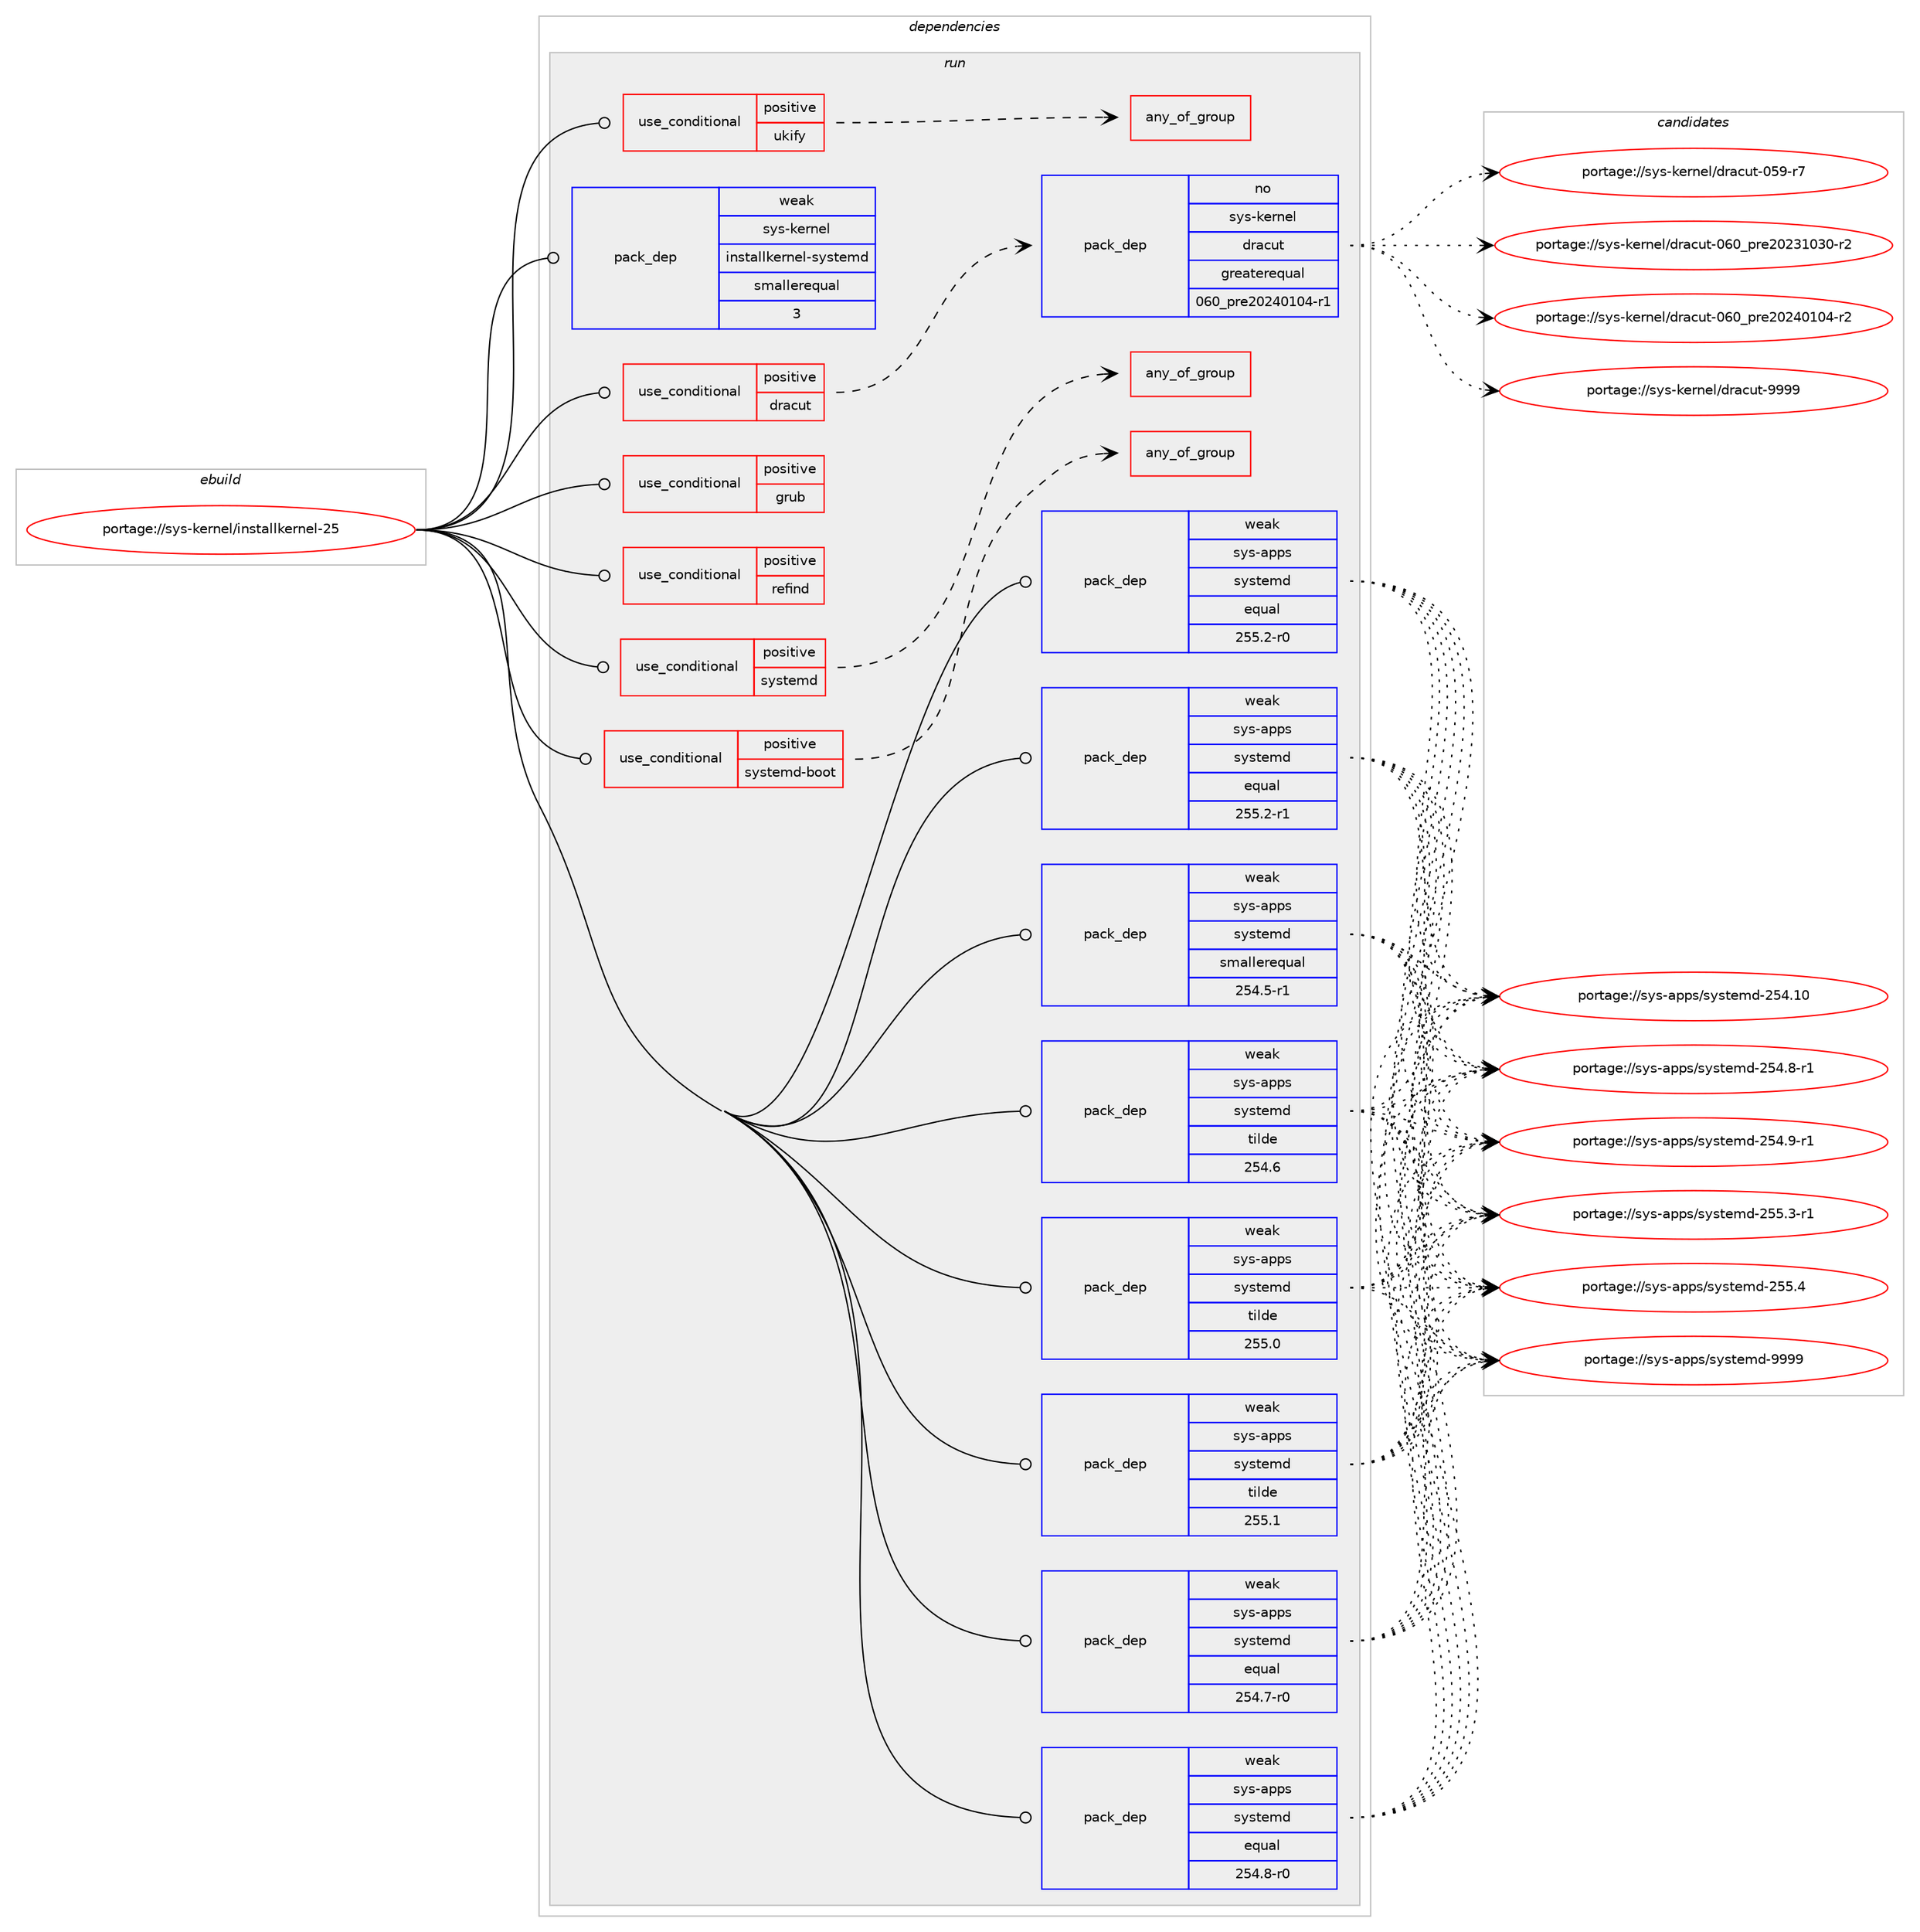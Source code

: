 digraph prolog {

# *************
# Graph options
# *************

newrank=true;
concentrate=true;
compound=true;
graph [rankdir=LR,fontname=Helvetica,fontsize=10,ranksep=1.5];#, ranksep=2.5, nodesep=0.2];
edge  [arrowhead=vee];
node  [fontname=Helvetica,fontsize=10];

# **********
# The ebuild
# **********

subgraph cluster_leftcol {
color=gray;
rank=same;
label=<<i>ebuild</i>>;
id [label="portage://sys-kernel/installkernel-25", color=red, width=4, href="../sys-kernel/installkernel-25.svg"];
}

# ****************
# The dependencies
# ****************

subgraph cluster_midcol {
color=gray;
label=<<i>dependencies</i>>;
subgraph cluster_compile {
fillcolor="#eeeeee";
style=filled;
label=<<i>compile</i>>;
}
subgraph cluster_compileandrun {
fillcolor="#eeeeee";
style=filled;
label=<<i>compile and run</i>>;
}
subgraph cluster_run {
fillcolor="#eeeeee";
style=filled;
label=<<i>run</i>>;
subgraph cond13196 {
dependency18998 [label=<<TABLE BORDER="0" CELLBORDER="1" CELLSPACING="0" CELLPADDING="4"><TR><TD ROWSPAN="3" CELLPADDING="10">use_conditional</TD></TR><TR><TD>positive</TD></TR><TR><TD>dracut</TD></TR></TABLE>>, shape=none, color=red];
subgraph pack5633 {
dependency18999 [label=<<TABLE BORDER="0" CELLBORDER="1" CELLSPACING="0" CELLPADDING="4" WIDTH="220"><TR><TD ROWSPAN="6" CELLPADDING="30">pack_dep</TD></TR><TR><TD WIDTH="110">no</TD></TR><TR><TD>sys-kernel</TD></TR><TR><TD>dracut</TD></TR><TR><TD>greaterequal</TD></TR><TR><TD>060_pre20240104-r1</TD></TR></TABLE>>, shape=none, color=blue];
}
dependency18998:e -> dependency18999:w [weight=20,style="dashed",arrowhead="vee"];
}
id:e -> dependency18998:w [weight=20,style="solid",arrowhead="odot"];
subgraph cond13197 {
dependency19000 [label=<<TABLE BORDER="0" CELLBORDER="1" CELLSPACING="0" CELLPADDING="4"><TR><TD ROWSPAN="3" CELLPADDING="10">use_conditional</TD></TR><TR><TD>positive</TD></TR><TR><TD>grub</TD></TR></TABLE>>, shape=none, color=red];
# *** BEGIN UNKNOWN DEPENDENCY TYPE (TODO) ***
# dependency19000 -> package_dependency(portage://sys-kernel/installkernel-25,run,no,sys-boot,grub,none,[,,],[],[])
# *** END UNKNOWN DEPENDENCY TYPE (TODO) ***

}
id:e -> dependency19000:w [weight=20,style="solid",arrowhead="odot"];
subgraph cond13198 {
dependency19001 [label=<<TABLE BORDER="0" CELLBORDER="1" CELLSPACING="0" CELLPADDING="4"><TR><TD ROWSPAN="3" CELLPADDING="10">use_conditional</TD></TR><TR><TD>positive</TD></TR><TR><TD>refind</TD></TR></TABLE>>, shape=none, color=red];
# *** BEGIN UNKNOWN DEPENDENCY TYPE (TODO) ***
# dependency19001 -> package_dependency(portage://sys-kernel/installkernel-25,run,no,sys-boot,refind,none,[,,],[],[])
# *** END UNKNOWN DEPENDENCY TYPE (TODO) ***

}
id:e -> dependency19001:w [weight=20,style="solid",arrowhead="odot"];
subgraph cond13199 {
dependency19002 [label=<<TABLE BORDER="0" CELLBORDER="1" CELLSPACING="0" CELLPADDING="4"><TR><TD ROWSPAN="3" CELLPADDING="10">use_conditional</TD></TR><TR><TD>positive</TD></TR><TR><TD>systemd</TD></TR></TABLE>>, shape=none, color=red];
subgraph any168 {
dependency19003 [label=<<TABLE BORDER="0" CELLBORDER="1" CELLSPACING="0" CELLPADDING="4"><TR><TD CELLPADDING="10">any_of_group</TD></TR></TABLE>>, shape=none, color=red];# *** BEGIN UNKNOWN DEPENDENCY TYPE (TODO) ***
# dependency19003 -> package_dependency(portage://sys-kernel/installkernel-25,run,no,sys-apps,systemd,none,[,,],[],[use(enable(kernel-install),negative)])
# *** END UNKNOWN DEPENDENCY TYPE (TODO) ***

# *** BEGIN UNKNOWN DEPENDENCY TYPE (TODO) ***
# dependency19003 -> package_dependency(portage://sys-kernel/installkernel-25,run,no,sys-apps,systemd-utils,none,[,,],[],[use(enable(kernel-install),negative)])
# *** END UNKNOWN DEPENDENCY TYPE (TODO) ***

}
dependency19002:e -> dependency19003:w [weight=20,style="dashed",arrowhead="vee"];
}
id:e -> dependency19002:w [weight=20,style="solid",arrowhead="odot"];
subgraph cond13200 {
dependency19004 [label=<<TABLE BORDER="0" CELLBORDER="1" CELLSPACING="0" CELLPADDING="4"><TR><TD ROWSPAN="3" CELLPADDING="10">use_conditional</TD></TR><TR><TD>positive</TD></TR><TR><TD>systemd-boot</TD></TR></TABLE>>, shape=none, color=red];
subgraph any169 {
dependency19005 [label=<<TABLE BORDER="0" CELLBORDER="1" CELLSPACING="0" CELLPADDING="4"><TR><TD CELLPADDING="10">any_of_group</TD></TR></TABLE>>, shape=none, color=red];# *** BEGIN UNKNOWN DEPENDENCY TYPE (TODO) ***
# dependency19005 -> package_dependency(portage://sys-kernel/installkernel-25,run,no,sys-apps,systemd,none,[,,],[],[use(enable(boot),negative)])
# *** END UNKNOWN DEPENDENCY TYPE (TODO) ***

# *** BEGIN UNKNOWN DEPENDENCY TYPE (TODO) ***
# dependency19005 -> package_dependency(portage://sys-kernel/installkernel-25,run,no,sys-apps,systemd-utils,none,[,,],[],[use(enable(boot),negative)])
# *** END UNKNOWN DEPENDENCY TYPE (TODO) ***

}
dependency19004:e -> dependency19005:w [weight=20,style="dashed",arrowhead="vee"];
}
id:e -> dependency19004:w [weight=20,style="solid",arrowhead="odot"];
subgraph cond13201 {
dependency19006 [label=<<TABLE BORDER="0" CELLBORDER="1" CELLSPACING="0" CELLPADDING="4"><TR><TD ROWSPAN="3" CELLPADDING="10">use_conditional</TD></TR><TR><TD>positive</TD></TR><TR><TD>ukify</TD></TR></TABLE>>, shape=none, color=red];
subgraph any170 {
dependency19007 [label=<<TABLE BORDER="0" CELLBORDER="1" CELLSPACING="0" CELLPADDING="4"><TR><TD CELLPADDING="10">any_of_group</TD></TR></TABLE>>, shape=none, color=red];# *** BEGIN UNKNOWN DEPENDENCY TYPE (TODO) ***
# dependency19007 -> package_dependency(portage://sys-kernel/installkernel-25,run,no,sys-apps,systemd,none,[,,],[],[use(enable(ukify),negative)])
# *** END UNKNOWN DEPENDENCY TYPE (TODO) ***

# *** BEGIN UNKNOWN DEPENDENCY TYPE (TODO) ***
# dependency19007 -> package_dependency(portage://sys-kernel/installkernel-25,run,no,sys-apps,systemd-utils,none,[,,],[],[use(enable(ukify),negative)])
# *** END UNKNOWN DEPENDENCY TYPE (TODO) ***

}
dependency19006:e -> dependency19007:w [weight=20,style="dashed",arrowhead="vee"];
}
id:e -> dependency19006:w [weight=20,style="solid",arrowhead="odot"];
subgraph pack5634 {
dependency19008 [label=<<TABLE BORDER="0" CELLBORDER="1" CELLSPACING="0" CELLPADDING="4" WIDTH="220"><TR><TD ROWSPAN="6" CELLPADDING="30">pack_dep</TD></TR><TR><TD WIDTH="110">weak</TD></TR><TR><TD>sys-apps</TD></TR><TR><TD>systemd</TD></TR><TR><TD>equal</TD></TR><TR><TD>254.7-r0</TD></TR></TABLE>>, shape=none, color=blue];
}
id:e -> dependency19008:w [weight=20,style="solid",arrowhead="odot"];
subgraph pack5635 {
dependency19009 [label=<<TABLE BORDER="0" CELLBORDER="1" CELLSPACING="0" CELLPADDING="4" WIDTH="220"><TR><TD ROWSPAN="6" CELLPADDING="30">pack_dep</TD></TR><TR><TD WIDTH="110">weak</TD></TR><TR><TD>sys-apps</TD></TR><TR><TD>systemd</TD></TR><TR><TD>equal</TD></TR><TR><TD>254.8-r0</TD></TR></TABLE>>, shape=none, color=blue];
}
id:e -> dependency19009:w [weight=20,style="solid",arrowhead="odot"];
subgraph pack5636 {
dependency19010 [label=<<TABLE BORDER="0" CELLBORDER="1" CELLSPACING="0" CELLPADDING="4" WIDTH="220"><TR><TD ROWSPAN="6" CELLPADDING="30">pack_dep</TD></TR><TR><TD WIDTH="110">weak</TD></TR><TR><TD>sys-apps</TD></TR><TR><TD>systemd</TD></TR><TR><TD>equal</TD></TR><TR><TD>255.2-r0</TD></TR></TABLE>>, shape=none, color=blue];
}
id:e -> dependency19010:w [weight=20,style="solid",arrowhead="odot"];
subgraph pack5637 {
dependency19011 [label=<<TABLE BORDER="0" CELLBORDER="1" CELLSPACING="0" CELLPADDING="4" WIDTH="220"><TR><TD ROWSPAN="6" CELLPADDING="30">pack_dep</TD></TR><TR><TD WIDTH="110">weak</TD></TR><TR><TD>sys-apps</TD></TR><TR><TD>systemd</TD></TR><TR><TD>equal</TD></TR><TR><TD>255.2-r1</TD></TR></TABLE>>, shape=none, color=blue];
}
id:e -> dependency19011:w [weight=20,style="solid",arrowhead="odot"];
subgraph pack5638 {
dependency19012 [label=<<TABLE BORDER="0" CELLBORDER="1" CELLSPACING="0" CELLPADDING="4" WIDTH="220"><TR><TD ROWSPAN="6" CELLPADDING="30">pack_dep</TD></TR><TR><TD WIDTH="110">weak</TD></TR><TR><TD>sys-apps</TD></TR><TR><TD>systemd</TD></TR><TR><TD>smallerequal</TD></TR><TR><TD>254.5-r1</TD></TR></TABLE>>, shape=none, color=blue];
}
id:e -> dependency19012:w [weight=20,style="solid",arrowhead="odot"];
subgraph pack5639 {
dependency19013 [label=<<TABLE BORDER="0" CELLBORDER="1" CELLSPACING="0" CELLPADDING="4" WIDTH="220"><TR><TD ROWSPAN="6" CELLPADDING="30">pack_dep</TD></TR><TR><TD WIDTH="110">weak</TD></TR><TR><TD>sys-apps</TD></TR><TR><TD>systemd</TD></TR><TR><TD>tilde</TD></TR><TR><TD>254.6</TD></TR></TABLE>>, shape=none, color=blue];
}
id:e -> dependency19013:w [weight=20,style="solid",arrowhead="odot"];
subgraph pack5640 {
dependency19014 [label=<<TABLE BORDER="0" CELLBORDER="1" CELLSPACING="0" CELLPADDING="4" WIDTH="220"><TR><TD ROWSPAN="6" CELLPADDING="30">pack_dep</TD></TR><TR><TD WIDTH="110">weak</TD></TR><TR><TD>sys-apps</TD></TR><TR><TD>systemd</TD></TR><TR><TD>tilde</TD></TR><TR><TD>255.0</TD></TR></TABLE>>, shape=none, color=blue];
}
id:e -> dependency19014:w [weight=20,style="solid",arrowhead="odot"];
subgraph pack5641 {
dependency19015 [label=<<TABLE BORDER="0" CELLBORDER="1" CELLSPACING="0" CELLPADDING="4" WIDTH="220"><TR><TD ROWSPAN="6" CELLPADDING="30">pack_dep</TD></TR><TR><TD WIDTH="110">weak</TD></TR><TR><TD>sys-apps</TD></TR><TR><TD>systemd</TD></TR><TR><TD>tilde</TD></TR><TR><TD>255.1</TD></TR></TABLE>>, shape=none, color=blue];
}
id:e -> dependency19015:w [weight=20,style="solid",arrowhead="odot"];
subgraph pack5642 {
dependency19016 [label=<<TABLE BORDER="0" CELLBORDER="1" CELLSPACING="0" CELLPADDING="4" WIDTH="220"><TR><TD ROWSPAN="6" CELLPADDING="30">pack_dep</TD></TR><TR><TD WIDTH="110">weak</TD></TR><TR><TD>sys-kernel</TD></TR><TR><TD>installkernel-systemd</TD></TR><TR><TD>smallerequal</TD></TR><TR><TD>3</TD></TR></TABLE>>, shape=none, color=blue];
}
id:e -> dependency19016:w [weight=20,style="solid",arrowhead="odot"];
}
}

# **************
# The candidates
# **************

subgraph cluster_choices {
rank=same;
color=gray;
label=<<i>candidates</i>>;

subgraph choice5633 {
color=black;
nodesep=1;
choice11512111545107101114110101108471001149799117116454853574511455 [label="portage://sys-kernel/dracut-059-r7", color=red, width=4,href="../sys-kernel/dracut-059-r7.svg"];
choice11512111545107101114110101108471001149799117116454854489511211410150485051494851484511450 [label="portage://sys-kernel/dracut-060_pre20231030-r2", color=red, width=4,href="../sys-kernel/dracut-060_pre20231030-r2.svg"];
choice11512111545107101114110101108471001149799117116454854489511211410150485052484948524511450 [label="portage://sys-kernel/dracut-060_pre20240104-r2", color=red, width=4,href="../sys-kernel/dracut-060_pre20240104-r2.svg"];
choice115121115451071011141101011084710011497991171164557575757 [label="portage://sys-kernel/dracut-9999", color=red, width=4,href="../sys-kernel/dracut-9999.svg"];
dependency18999:e -> choice11512111545107101114110101108471001149799117116454853574511455:w [style=dotted,weight="100"];
dependency18999:e -> choice11512111545107101114110101108471001149799117116454854489511211410150485051494851484511450:w [style=dotted,weight="100"];
dependency18999:e -> choice11512111545107101114110101108471001149799117116454854489511211410150485052484948524511450:w [style=dotted,weight="100"];
dependency18999:e -> choice115121115451071011141101011084710011497991171164557575757:w [style=dotted,weight="100"];
}
subgraph choice5634 {
color=black;
nodesep=1;
choice11512111545971121121154711512111511610110910045505352464948 [label="portage://sys-apps/systemd-254.10", color=red, width=4,href="../sys-apps/systemd-254.10.svg"];
choice1151211154597112112115471151211151161011091004550535246564511449 [label="portage://sys-apps/systemd-254.8-r1", color=red, width=4,href="../sys-apps/systemd-254.8-r1.svg"];
choice1151211154597112112115471151211151161011091004550535246574511449 [label="portage://sys-apps/systemd-254.9-r1", color=red, width=4,href="../sys-apps/systemd-254.9-r1.svg"];
choice1151211154597112112115471151211151161011091004550535346514511449 [label="portage://sys-apps/systemd-255.3-r1", color=red, width=4,href="../sys-apps/systemd-255.3-r1.svg"];
choice115121115459711211211547115121115116101109100455053534652 [label="portage://sys-apps/systemd-255.4", color=red, width=4,href="../sys-apps/systemd-255.4.svg"];
choice1151211154597112112115471151211151161011091004557575757 [label="portage://sys-apps/systemd-9999", color=red, width=4,href="../sys-apps/systemd-9999.svg"];
dependency19008:e -> choice11512111545971121121154711512111511610110910045505352464948:w [style=dotted,weight="100"];
dependency19008:e -> choice1151211154597112112115471151211151161011091004550535246564511449:w [style=dotted,weight="100"];
dependency19008:e -> choice1151211154597112112115471151211151161011091004550535246574511449:w [style=dotted,weight="100"];
dependency19008:e -> choice1151211154597112112115471151211151161011091004550535346514511449:w [style=dotted,weight="100"];
dependency19008:e -> choice115121115459711211211547115121115116101109100455053534652:w [style=dotted,weight="100"];
dependency19008:e -> choice1151211154597112112115471151211151161011091004557575757:w [style=dotted,weight="100"];
}
subgraph choice5635 {
color=black;
nodesep=1;
choice11512111545971121121154711512111511610110910045505352464948 [label="portage://sys-apps/systemd-254.10", color=red, width=4,href="../sys-apps/systemd-254.10.svg"];
choice1151211154597112112115471151211151161011091004550535246564511449 [label="portage://sys-apps/systemd-254.8-r1", color=red, width=4,href="../sys-apps/systemd-254.8-r1.svg"];
choice1151211154597112112115471151211151161011091004550535246574511449 [label="portage://sys-apps/systemd-254.9-r1", color=red, width=4,href="../sys-apps/systemd-254.9-r1.svg"];
choice1151211154597112112115471151211151161011091004550535346514511449 [label="portage://sys-apps/systemd-255.3-r1", color=red, width=4,href="../sys-apps/systemd-255.3-r1.svg"];
choice115121115459711211211547115121115116101109100455053534652 [label="portage://sys-apps/systemd-255.4", color=red, width=4,href="../sys-apps/systemd-255.4.svg"];
choice1151211154597112112115471151211151161011091004557575757 [label="portage://sys-apps/systemd-9999", color=red, width=4,href="../sys-apps/systemd-9999.svg"];
dependency19009:e -> choice11512111545971121121154711512111511610110910045505352464948:w [style=dotted,weight="100"];
dependency19009:e -> choice1151211154597112112115471151211151161011091004550535246564511449:w [style=dotted,weight="100"];
dependency19009:e -> choice1151211154597112112115471151211151161011091004550535246574511449:w [style=dotted,weight="100"];
dependency19009:e -> choice1151211154597112112115471151211151161011091004550535346514511449:w [style=dotted,weight="100"];
dependency19009:e -> choice115121115459711211211547115121115116101109100455053534652:w [style=dotted,weight="100"];
dependency19009:e -> choice1151211154597112112115471151211151161011091004557575757:w [style=dotted,weight="100"];
}
subgraph choice5636 {
color=black;
nodesep=1;
choice11512111545971121121154711512111511610110910045505352464948 [label="portage://sys-apps/systemd-254.10", color=red, width=4,href="../sys-apps/systemd-254.10.svg"];
choice1151211154597112112115471151211151161011091004550535246564511449 [label="portage://sys-apps/systemd-254.8-r1", color=red, width=4,href="../sys-apps/systemd-254.8-r1.svg"];
choice1151211154597112112115471151211151161011091004550535246574511449 [label="portage://sys-apps/systemd-254.9-r1", color=red, width=4,href="../sys-apps/systemd-254.9-r1.svg"];
choice1151211154597112112115471151211151161011091004550535346514511449 [label="portage://sys-apps/systemd-255.3-r1", color=red, width=4,href="../sys-apps/systemd-255.3-r1.svg"];
choice115121115459711211211547115121115116101109100455053534652 [label="portage://sys-apps/systemd-255.4", color=red, width=4,href="../sys-apps/systemd-255.4.svg"];
choice1151211154597112112115471151211151161011091004557575757 [label="portage://sys-apps/systemd-9999", color=red, width=4,href="../sys-apps/systemd-9999.svg"];
dependency19010:e -> choice11512111545971121121154711512111511610110910045505352464948:w [style=dotted,weight="100"];
dependency19010:e -> choice1151211154597112112115471151211151161011091004550535246564511449:w [style=dotted,weight="100"];
dependency19010:e -> choice1151211154597112112115471151211151161011091004550535246574511449:w [style=dotted,weight="100"];
dependency19010:e -> choice1151211154597112112115471151211151161011091004550535346514511449:w [style=dotted,weight="100"];
dependency19010:e -> choice115121115459711211211547115121115116101109100455053534652:w [style=dotted,weight="100"];
dependency19010:e -> choice1151211154597112112115471151211151161011091004557575757:w [style=dotted,weight="100"];
}
subgraph choice5637 {
color=black;
nodesep=1;
choice11512111545971121121154711512111511610110910045505352464948 [label="portage://sys-apps/systemd-254.10", color=red, width=4,href="../sys-apps/systemd-254.10.svg"];
choice1151211154597112112115471151211151161011091004550535246564511449 [label="portage://sys-apps/systemd-254.8-r1", color=red, width=4,href="../sys-apps/systemd-254.8-r1.svg"];
choice1151211154597112112115471151211151161011091004550535246574511449 [label="portage://sys-apps/systemd-254.9-r1", color=red, width=4,href="../sys-apps/systemd-254.9-r1.svg"];
choice1151211154597112112115471151211151161011091004550535346514511449 [label="portage://sys-apps/systemd-255.3-r1", color=red, width=4,href="../sys-apps/systemd-255.3-r1.svg"];
choice115121115459711211211547115121115116101109100455053534652 [label="portage://sys-apps/systemd-255.4", color=red, width=4,href="../sys-apps/systemd-255.4.svg"];
choice1151211154597112112115471151211151161011091004557575757 [label="portage://sys-apps/systemd-9999", color=red, width=4,href="../sys-apps/systemd-9999.svg"];
dependency19011:e -> choice11512111545971121121154711512111511610110910045505352464948:w [style=dotted,weight="100"];
dependency19011:e -> choice1151211154597112112115471151211151161011091004550535246564511449:w [style=dotted,weight="100"];
dependency19011:e -> choice1151211154597112112115471151211151161011091004550535246574511449:w [style=dotted,weight="100"];
dependency19011:e -> choice1151211154597112112115471151211151161011091004550535346514511449:w [style=dotted,weight="100"];
dependency19011:e -> choice115121115459711211211547115121115116101109100455053534652:w [style=dotted,weight="100"];
dependency19011:e -> choice1151211154597112112115471151211151161011091004557575757:w [style=dotted,weight="100"];
}
subgraph choice5638 {
color=black;
nodesep=1;
choice11512111545971121121154711512111511610110910045505352464948 [label="portage://sys-apps/systemd-254.10", color=red, width=4,href="../sys-apps/systemd-254.10.svg"];
choice1151211154597112112115471151211151161011091004550535246564511449 [label="portage://sys-apps/systemd-254.8-r1", color=red, width=4,href="../sys-apps/systemd-254.8-r1.svg"];
choice1151211154597112112115471151211151161011091004550535246574511449 [label="portage://sys-apps/systemd-254.9-r1", color=red, width=4,href="../sys-apps/systemd-254.9-r1.svg"];
choice1151211154597112112115471151211151161011091004550535346514511449 [label="portage://sys-apps/systemd-255.3-r1", color=red, width=4,href="../sys-apps/systemd-255.3-r1.svg"];
choice115121115459711211211547115121115116101109100455053534652 [label="portage://sys-apps/systemd-255.4", color=red, width=4,href="../sys-apps/systemd-255.4.svg"];
choice1151211154597112112115471151211151161011091004557575757 [label="portage://sys-apps/systemd-9999", color=red, width=4,href="../sys-apps/systemd-9999.svg"];
dependency19012:e -> choice11512111545971121121154711512111511610110910045505352464948:w [style=dotted,weight="100"];
dependency19012:e -> choice1151211154597112112115471151211151161011091004550535246564511449:w [style=dotted,weight="100"];
dependency19012:e -> choice1151211154597112112115471151211151161011091004550535246574511449:w [style=dotted,weight="100"];
dependency19012:e -> choice1151211154597112112115471151211151161011091004550535346514511449:w [style=dotted,weight="100"];
dependency19012:e -> choice115121115459711211211547115121115116101109100455053534652:w [style=dotted,weight="100"];
dependency19012:e -> choice1151211154597112112115471151211151161011091004557575757:w [style=dotted,weight="100"];
}
subgraph choice5639 {
color=black;
nodesep=1;
choice11512111545971121121154711512111511610110910045505352464948 [label="portage://sys-apps/systemd-254.10", color=red, width=4,href="../sys-apps/systemd-254.10.svg"];
choice1151211154597112112115471151211151161011091004550535246564511449 [label="portage://sys-apps/systemd-254.8-r1", color=red, width=4,href="../sys-apps/systemd-254.8-r1.svg"];
choice1151211154597112112115471151211151161011091004550535246574511449 [label="portage://sys-apps/systemd-254.9-r1", color=red, width=4,href="../sys-apps/systemd-254.9-r1.svg"];
choice1151211154597112112115471151211151161011091004550535346514511449 [label="portage://sys-apps/systemd-255.3-r1", color=red, width=4,href="../sys-apps/systemd-255.3-r1.svg"];
choice115121115459711211211547115121115116101109100455053534652 [label="portage://sys-apps/systemd-255.4", color=red, width=4,href="../sys-apps/systemd-255.4.svg"];
choice1151211154597112112115471151211151161011091004557575757 [label="portage://sys-apps/systemd-9999", color=red, width=4,href="../sys-apps/systemd-9999.svg"];
dependency19013:e -> choice11512111545971121121154711512111511610110910045505352464948:w [style=dotted,weight="100"];
dependency19013:e -> choice1151211154597112112115471151211151161011091004550535246564511449:w [style=dotted,weight="100"];
dependency19013:e -> choice1151211154597112112115471151211151161011091004550535246574511449:w [style=dotted,weight="100"];
dependency19013:e -> choice1151211154597112112115471151211151161011091004550535346514511449:w [style=dotted,weight="100"];
dependency19013:e -> choice115121115459711211211547115121115116101109100455053534652:w [style=dotted,weight="100"];
dependency19013:e -> choice1151211154597112112115471151211151161011091004557575757:w [style=dotted,weight="100"];
}
subgraph choice5640 {
color=black;
nodesep=1;
choice11512111545971121121154711512111511610110910045505352464948 [label="portage://sys-apps/systemd-254.10", color=red, width=4,href="../sys-apps/systemd-254.10.svg"];
choice1151211154597112112115471151211151161011091004550535246564511449 [label="portage://sys-apps/systemd-254.8-r1", color=red, width=4,href="../sys-apps/systemd-254.8-r1.svg"];
choice1151211154597112112115471151211151161011091004550535246574511449 [label="portage://sys-apps/systemd-254.9-r1", color=red, width=4,href="../sys-apps/systemd-254.9-r1.svg"];
choice1151211154597112112115471151211151161011091004550535346514511449 [label="portage://sys-apps/systemd-255.3-r1", color=red, width=4,href="../sys-apps/systemd-255.3-r1.svg"];
choice115121115459711211211547115121115116101109100455053534652 [label="portage://sys-apps/systemd-255.4", color=red, width=4,href="../sys-apps/systemd-255.4.svg"];
choice1151211154597112112115471151211151161011091004557575757 [label="portage://sys-apps/systemd-9999", color=red, width=4,href="../sys-apps/systemd-9999.svg"];
dependency19014:e -> choice11512111545971121121154711512111511610110910045505352464948:w [style=dotted,weight="100"];
dependency19014:e -> choice1151211154597112112115471151211151161011091004550535246564511449:w [style=dotted,weight="100"];
dependency19014:e -> choice1151211154597112112115471151211151161011091004550535246574511449:w [style=dotted,weight="100"];
dependency19014:e -> choice1151211154597112112115471151211151161011091004550535346514511449:w [style=dotted,weight="100"];
dependency19014:e -> choice115121115459711211211547115121115116101109100455053534652:w [style=dotted,weight="100"];
dependency19014:e -> choice1151211154597112112115471151211151161011091004557575757:w [style=dotted,weight="100"];
}
subgraph choice5641 {
color=black;
nodesep=1;
choice11512111545971121121154711512111511610110910045505352464948 [label="portage://sys-apps/systemd-254.10", color=red, width=4,href="../sys-apps/systemd-254.10.svg"];
choice1151211154597112112115471151211151161011091004550535246564511449 [label="portage://sys-apps/systemd-254.8-r1", color=red, width=4,href="../sys-apps/systemd-254.8-r1.svg"];
choice1151211154597112112115471151211151161011091004550535246574511449 [label="portage://sys-apps/systemd-254.9-r1", color=red, width=4,href="../sys-apps/systemd-254.9-r1.svg"];
choice1151211154597112112115471151211151161011091004550535346514511449 [label="portage://sys-apps/systemd-255.3-r1", color=red, width=4,href="../sys-apps/systemd-255.3-r1.svg"];
choice115121115459711211211547115121115116101109100455053534652 [label="portage://sys-apps/systemd-255.4", color=red, width=4,href="../sys-apps/systemd-255.4.svg"];
choice1151211154597112112115471151211151161011091004557575757 [label="portage://sys-apps/systemd-9999", color=red, width=4,href="../sys-apps/systemd-9999.svg"];
dependency19015:e -> choice11512111545971121121154711512111511610110910045505352464948:w [style=dotted,weight="100"];
dependency19015:e -> choice1151211154597112112115471151211151161011091004550535246564511449:w [style=dotted,weight="100"];
dependency19015:e -> choice1151211154597112112115471151211151161011091004550535246574511449:w [style=dotted,weight="100"];
dependency19015:e -> choice1151211154597112112115471151211151161011091004550535346514511449:w [style=dotted,weight="100"];
dependency19015:e -> choice115121115459711211211547115121115116101109100455053534652:w [style=dotted,weight="100"];
dependency19015:e -> choice1151211154597112112115471151211151161011091004557575757:w [style=dotted,weight="100"];
}
subgraph choice5642 {
color=black;
nodesep=1;
}
}

}
